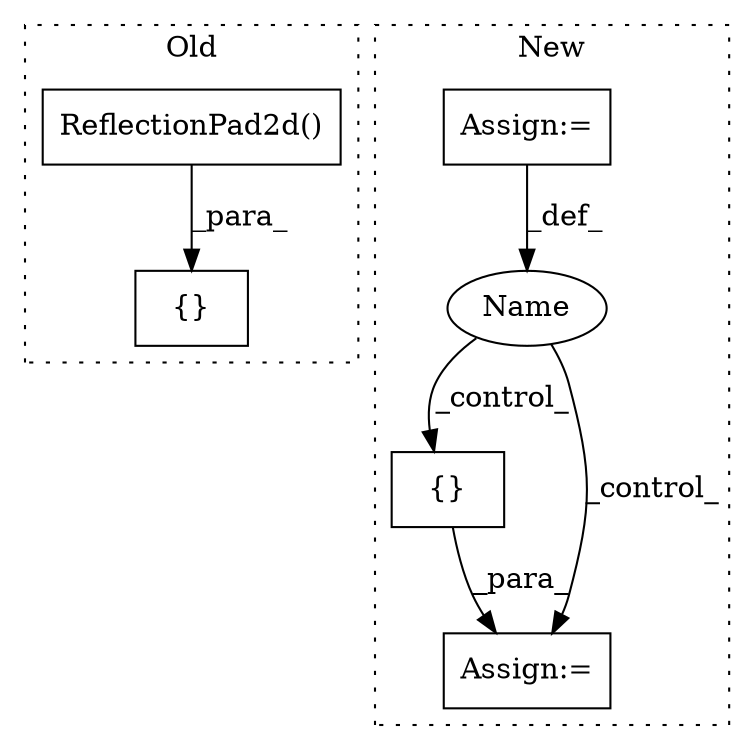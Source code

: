 digraph G {
subgraph cluster0 {
1 [label="ReflectionPad2d()" a="75" s="5010" l="29" shape="box"];
5 [label="{}" a="59" s="5004,5158" l="6,0" shape="box"];
label = "Old";
style="dotted";
}
subgraph cluster1 {
2 [label="{}" a="59" s="3294,3335" l="1,0" shape="box"];
3 [label="Assign:=" a="68" s="3290" l="4" shape="box"];
4 [label="Name" a="87" s="3216" l="1" shape="ellipse"];
6 [label="Assign:=" a="68" s="3180" l="3" shape="box"];
label = "New";
style="dotted";
}
1 -> 5 [label="_para_"];
2 -> 3 [label="_para_"];
4 -> 3 [label="_control_"];
4 -> 2 [label="_control_"];
6 -> 4 [label="_def_"];
}